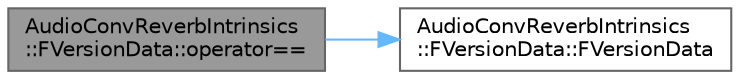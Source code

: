 digraph "AudioConvReverbIntrinsics::FVersionData::operator=="
{
 // INTERACTIVE_SVG=YES
 // LATEX_PDF_SIZE
  bgcolor="transparent";
  edge [fontname=Helvetica,fontsize=10,labelfontname=Helvetica,labelfontsize=10];
  node [fontname=Helvetica,fontsize=10,shape=box,height=0.2,width=0.4];
  rankdir="LR";
  Node1 [id="Node000001",label="AudioConvReverbIntrinsics\l::FVersionData::operator==",height=0.2,width=0.4,color="gray40", fillcolor="grey60", style="filled", fontcolor="black",tooltip=" "];
  Node1 -> Node2 [id="edge1_Node000001_Node000002",color="steelblue1",style="solid",tooltip=" "];
  Node2 [id="Node000002",label="AudioConvReverbIntrinsics\l::FVersionData::FVersionData",height=0.2,width=0.4,color="grey40", fillcolor="white", style="filled",URL="$d3/ddd/structAudioConvReverbIntrinsics_1_1FVersionData.html#afe3eb0bece72d0b658d7301b1a186ce7",tooltip=" "];
}
